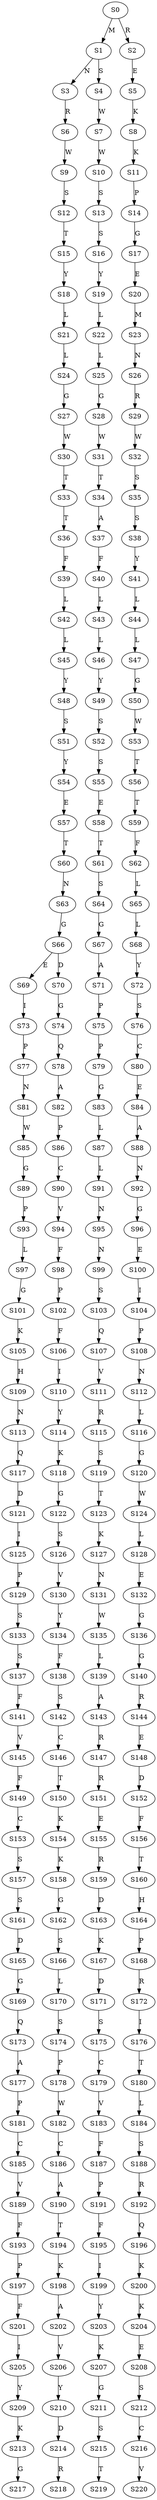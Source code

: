 strict digraph  {
	S0 -> S1 [ label = M ];
	S0 -> S2 [ label = R ];
	S1 -> S3 [ label = N ];
	S1 -> S4 [ label = S ];
	S2 -> S5 [ label = E ];
	S3 -> S6 [ label = R ];
	S4 -> S7 [ label = W ];
	S5 -> S8 [ label = K ];
	S6 -> S9 [ label = W ];
	S7 -> S10 [ label = W ];
	S8 -> S11 [ label = K ];
	S9 -> S12 [ label = S ];
	S10 -> S13 [ label = S ];
	S11 -> S14 [ label = P ];
	S12 -> S15 [ label = T ];
	S13 -> S16 [ label = S ];
	S14 -> S17 [ label = G ];
	S15 -> S18 [ label = Y ];
	S16 -> S19 [ label = Y ];
	S17 -> S20 [ label = E ];
	S18 -> S21 [ label = L ];
	S19 -> S22 [ label = L ];
	S20 -> S23 [ label = M ];
	S21 -> S24 [ label = L ];
	S22 -> S25 [ label = L ];
	S23 -> S26 [ label = N ];
	S24 -> S27 [ label = G ];
	S25 -> S28 [ label = G ];
	S26 -> S29 [ label = R ];
	S27 -> S30 [ label = W ];
	S28 -> S31 [ label = W ];
	S29 -> S32 [ label = W ];
	S30 -> S33 [ label = T ];
	S31 -> S34 [ label = T ];
	S32 -> S35 [ label = S ];
	S33 -> S36 [ label = T ];
	S34 -> S37 [ label = A ];
	S35 -> S38 [ label = S ];
	S36 -> S39 [ label = F ];
	S37 -> S40 [ label = F ];
	S38 -> S41 [ label = Y ];
	S39 -> S42 [ label = L ];
	S40 -> S43 [ label = L ];
	S41 -> S44 [ label = L ];
	S42 -> S45 [ label = L ];
	S43 -> S46 [ label = L ];
	S44 -> S47 [ label = L ];
	S45 -> S48 [ label = Y ];
	S46 -> S49 [ label = Y ];
	S47 -> S50 [ label = G ];
	S48 -> S51 [ label = S ];
	S49 -> S52 [ label = S ];
	S50 -> S53 [ label = W ];
	S51 -> S54 [ label = Y ];
	S52 -> S55 [ label = S ];
	S53 -> S56 [ label = T ];
	S54 -> S57 [ label = E ];
	S55 -> S58 [ label = E ];
	S56 -> S59 [ label = T ];
	S57 -> S60 [ label = T ];
	S58 -> S61 [ label = T ];
	S59 -> S62 [ label = F ];
	S60 -> S63 [ label = N ];
	S61 -> S64 [ label = S ];
	S62 -> S65 [ label = L ];
	S63 -> S66 [ label = G ];
	S64 -> S67 [ label = G ];
	S65 -> S68 [ label = L ];
	S66 -> S69 [ label = E ];
	S66 -> S70 [ label = D ];
	S67 -> S71 [ label = A ];
	S68 -> S72 [ label = Y ];
	S69 -> S73 [ label = I ];
	S70 -> S74 [ label = G ];
	S71 -> S75 [ label = P ];
	S72 -> S76 [ label = S ];
	S73 -> S77 [ label = P ];
	S74 -> S78 [ label = Q ];
	S75 -> S79 [ label = P ];
	S76 -> S80 [ label = C ];
	S77 -> S81 [ label = N ];
	S78 -> S82 [ label = A ];
	S79 -> S83 [ label = G ];
	S80 -> S84 [ label = E ];
	S81 -> S85 [ label = W ];
	S82 -> S86 [ label = P ];
	S83 -> S87 [ label = L ];
	S84 -> S88 [ label = A ];
	S85 -> S89 [ label = G ];
	S86 -> S90 [ label = C ];
	S87 -> S91 [ label = L ];
	S88 -> S92 [ label = N ];
	S89 -> S93 [ label = P ];
	S90 -> S94 [ label = V ];
	S91 -> S95 [ label = N ];
	S92 -> S96 [ label = G ];
	S93 -> S97 [ label = L ];
	S94 -> S98 [ label = F ];
	S95 -> S99 [ label = N ];
	S96 -> S100 [ label = E ];
	S97 -> S101 [ label = G ];
	S98 -> S102 [ label = P ];
	S99 -> S103 [ label = S ];
	S100 -> S104 [ label = I ];
	S101 -> S105 [ label = K ];
	S102 -> S106 [ label = F ];
	S103 -> S107 [ label = Q ];
	S104 -> S108 [ label = P ];
	S105 -> S109 [ label = H ];
	S106 -> S110 [ label = I ];
	S107 -> S111 [ label = V ];
	S108 -> S112 [ label = N ];
	S109 -> S113 [ label = N ];
	S110 -> S114 [ label = Y ];
	S111 -> S115 [ label = R ];
	S112 -> S116 [ label = L ];
	S113 -> S117 [ label = Q ];
	S114 -> S118 [ label = K ];
	S115 -> S119 [ label = S ];
	S116 -> S120 [ label = G ];
	S117 -> S121 [ label = D ];
	S118 -> S122 [ label = G ];
	S119 -> S123 [ label = T ];
	S120 -> S124 [ label = W ];
	S121 -> S125 [ label = I ];
	S122 -> S126 [ label = S ];
	S123 -> S127 [ label = K ];
	S124 -> S128 [ label = L ];
	S125 -> S129 [ label = P ];
	S126 -> S130 [ label = V ];
	S127 -> S131 [ label = N ];
	S128 -> S132 [ label = E ];
	S129 -> S133 [ label = S ];
	S130 -> S134 [ label = Y ];
	S131 -> S135 [ label = W ];
	S132 -> S136 [ label = G ];
	S133 -> S137 [ label = S ];
	S134 -> S138 [ label = F ];
	S135 -> S139 [ label = L ];
	S136 -> S140 [ label = G ];
	S137 -> S141 [ label = F ];
	S138 -> S142 [ label = S ];
	S139 -> S143 [ label = A ];
	S140 -> S144 [ label = R ];
	S141 -> S145 [ label = V ];
	S142 -> S146 [ label = C ];
	S143 -> S147 [ label = R ];
	S144 -> S148 [ label = E ];
	S145 -> S149 [ label = F ];
	S146 -> S150 [ label = T ];
	S147 -> S151 [ label = R ];
	S148 -> S152 [ label = D ];
	S149 -> S153 [ label = C ];
	S150 -> S154 [ label = K ];
	S151 -> S155 [ label = E ];
	S152 -> S156 [ label = F ];
	S153 -> S157 [ label = S ];
	S154 -> S158 [ label = K ];
	S155 -> S159 [ label = R ];
	S156 -> S160 [ label = T ];
	S157 -> S161 [ label = S ];
	S158 -> S162 [ label = G ];
	S159 -> S163 [ label = D ];
	S160 -> S164 [ label = H ];
	S161 -> S165 [ label = D ];
	S162 -> S166 [ label = S ];
	S163 -> S167 [ label = K ];
	S164 -> S168 [ label = P ];
	S165 -> S169 [ label = G ];
	S166 -> S170 [ label = L ];
	S167 -> S171 [ label = D ];
	S168 -> S172 [ label = R ];
	S169 -> S173 [ label = Q ];
	S170 -> S174 [ label = S ];
	S171 -> S175 [ label = S ];
	S172 -> S176 [ label = I ];
	S173 -> S177 [ label = A ];
	S174 -> S178 [ label = P ];
	S175 -> S179 [ label = C ];
	S176 -> S180 [ label = T ];
	S177 -> S181 [ label = P ];
	S178 -> S182 [ label = W ];
	S179 -> S183 [ label = V ];
	S180 -> S184 [ label = L ];
	S181 -> S185 [ label = C ];
	S182 -> S186 [ label = C ];
	S183 -> S187 [ label = F ];
	S184 -> S188 [ label = S ];
	S185 -> S189 [ label = V ];
	S186 -> S190 [ label = A ];
	S187 -> S191 [ label = P ];
	S188 -> S192 [ label = R ];
	S189 -> S193 [ label = F ];
	S190 -> S194 [ label = T ];
	S191 -> S195 [ label = F ];
	S192 -> S196 [ label = Q ];
	S193 -> S197 [ label = P ];
	S194 -> S198 [ label = K ];
	S195 -> S199 [ label = I ];
	S196 -> S200 [ label = K ];
	S197 -> S201 [ label = F ];
	S198 -> S202 [ label = A ];
	S199 -> S203 [ label = Y ];
	S200 -> S204 [ label = K ];
	S201 -> S205 [ label = I ];
	S202 -> S206 [ label = V ];
	S203 -> S207 [ label = K ];
	S204 -> S208 [ label = E ];
	S205 -> S209 [ label = Y ];
	S206 -> S210 [ label = Y ];
	S207 -> S211 [ label = G ];
	S208 -> S212 [ label = S ];
	S209 -> S213 [ label = K ];
	S210 -> S214 [ label = D ];
	S211 -> S215 [ label = S ];
	S212 -> S216 [ label = C ];
	S213 -> S217 [ label = G ];
	S214 -> S218 [ label = R ];
	S215 -> S219 [ label = T ];
	S216 -> S220 [ label = V ];
}
